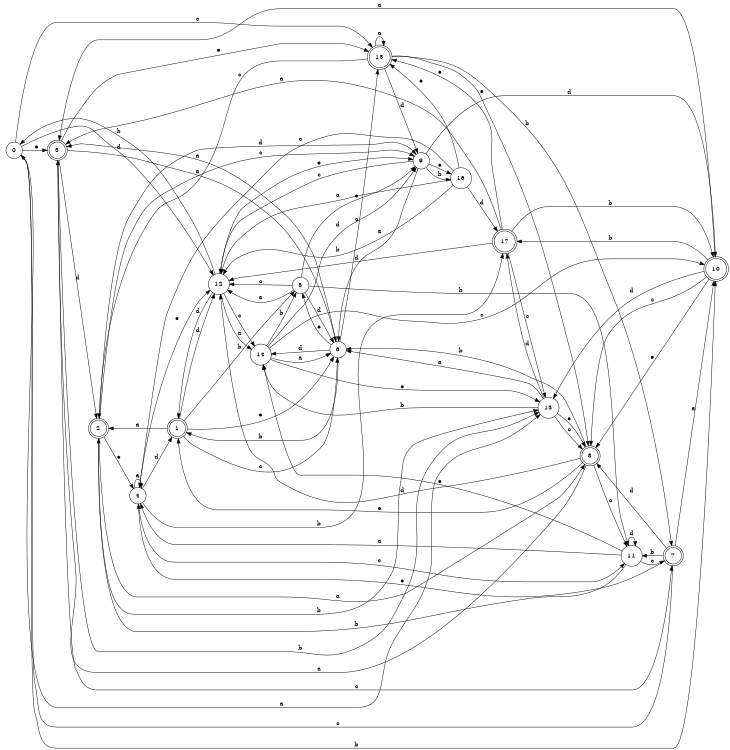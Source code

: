 digraph n15_7 {
__start0 [label="" shape="none"];

rankdir=LR;
size="8,5";

s0 [style="filled", color="black", fillcolor="white" shape="circle", label="0"];
s1 [style="rounded,filled", color="black", fillcolor="white" shape="doublecircle", label="1"];
s2 [style="rounded,filled", color="black", fillcolor="white" shape="doublecircle", label="2"];
s3 [style="rounded,filled", color="black", fillcolor="white" shape="doublecircle", label="3"];
s4 [style="filled", color="black", fillcolor="white" shape="circle", label="4"];
s5 [style="filled", color="black", fillcolor="white" shape="circle", label="5"];
s6 [style="filled", color="black", fillcolor="white" shape="circle", label="6"];
s7 [style="rounded,filled", color="black", fillcolor="white" shape="doublecircle", label="7"];
s8 [style="rounded,filled", color="black", fillcolor="white" shape="doublecircle", label="8"];
s9 [style="filled", color="black", fillcolor="white" shape="circle", label="9"];
s10 [style="rounded,filled", color="black", fillcolor="white" shape="doublecircle", label="10"];
s11 [style="filled", color="black", fillcolor="white" shape="circle", label="11"];
s12 [style="filled", color="black", fillcolor="white" shape="circle", label="12"];
s13 [style="filled", color="black", fillcolor="white" shape="circle", label="13"];
s14 [style="filled", color="black", fillcolor="white" shape="circle", label="14"];
s15 [style="rounded,filled", color="black", fillcolor="white" shape="doublecircle", label="15"];
s16 [style="filled", color="black", fillcolor="white" shape="circle", label="16"];
s17 [style="rounded,filled", color="black", fillcolor="white" shape="doublecircle", label="17"];
s0 -> s13 [label="a"];
s0 -> s10 [label="b"];
s0 -> s15 [label="c"];
s0 -> s12 [label="d"];
s0 -> s3 [label="e"];
s1 -> s2 [label="a"];
s1 -> s5 [label="b"];
s1 -> s6 [label="c"];
s1 -> s12 [label="d"];
s1 -> s6 [label="e"];
s2 -> s8 [label="a"];
s2 -> s13 [label="b"];
s2 -> s9 [label="c"];
s2 -> s9 [label="d"];
s2 -> s4 [label="e"];
s3 -> s6 [label="a"];
s3 -> s13 [label="b"];
s3 -> s7 [label="c"];
s3 -> s2 [label="d"];
s3 -> s15 [label="e"];
s4 -> s4 [label="a"];
s4 -> s17 [label="b"];
s4 -> s11 [label="c"];
s4 -> s1 [label="d"];
s4 -> s12 [label="e"];
s5 -> s12 [label="a"];
s5 -> s11 [label="b"];
s5 -> s12 [label="c"];
s5 -> s6 [label="d"];
s5 -> s9 [label="e"];
s6 -> s3 [label="a"];
s6 -> s1 [label="b"];
s6 -> s15 [label="c"];
s6 -> s14 [label="d"];
s6 -> s5 [label="e"];
s7 -> s10 [label="a"];
s7 -> s11 [label="b"];
s7 -> s0 [label="c"];
s7 -> s8 [label="d"];
s7 -> s4 [label="e"];
s8 -> s3 [label="a"];
s8 -> s6 [label="b"];
s8 -> s11 [label="c"];
s8 -> s12 [label="d"];
s8 -> s1 [label="e"];
s9 -> s6 [label="a"];
s9 -> s16 [label="b"];
s9 -> s12 [label="c"];
s9 -> s10 [label="d"];
s9 -> s16 [label="e"];
s10 -> s3 [label="a"];
s10 -> s17 [label="b"];
s10 -> s8 [label="c"];
s10 -> s13 [label="d"];
s10 -> s8 [label="e"];
s11 -> s4 [label="a"];
s11 -> s2 [label="b"];
s11 -> s7 [label="c"];
s11 -> s11 [label="d"];
s11 -> s14 [label="e"];
s12 -> s14 [label="a"];
s12 -> s0 [label="b"];
s12 -> s14 [label="c"];
s12 -> s1 [label="d"];
s12 -> s9 [label="e"];
s13 -> s6 [label="a"];
s13 -> s14 [label="b"];
s13 -> s8 [label="c"];
s13 -> s17 [label="d"];
s13 -> s8 [label="e"];
s14 -> s6 [label="a"];
s14 -> s5 [label="b"];
s14 -> s10 [label="c"];
s14 -> s9 [label="d"];
s14 -> s13 [label="e"];
s15 -> s15 [label="a"];
s15 -> s7 [label="b"];
s15 -> s2 [label="c"];
s15 -> s9 [label="d"];
s15 -> s8 [label="e"];
s16 -> s12 [label="a"];
s16 -> s12 [label="b"];
s16 -> s4 [label="c"];
s16 -> s17 [label="d"];
s16 -> s15 [label="e"];
s17 -> s3 [label="a"];
s17 -> s10 [label="b"];
s17 -> s13 [label="c"];
s17 -> s12 [label="d"];
s17 -> s15 [label="e"];

}